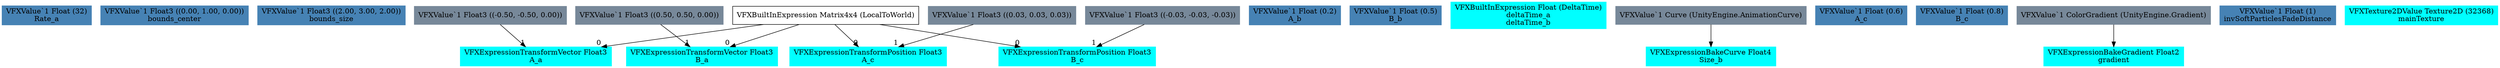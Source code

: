 digraph G {
node0 [shape="box" color="steelblue" style="filled" label="VFXValue`1 Float (32)
Rate_a"]
node1 [shape="box" color="steelblue" style="filled" label="VFXValue`1 Float3 ((0.00, 1.00, 0.00))
bounds_center"]
node2 [shape="box" color="steelblue" style="filled" label="VFXValue`1 Float3 ((2.00, 3.00, 2.00))
bounds_size"]
node3 [shape="box" color="cyan" style="filled" label="VFXExpressionTransformVector Float3
A_a"]
node4 [shape="box" label="VFXBuiltInExpression Matrix4x4 (LocalToWorld)"]
node5 [shape="box" color="lightslategray" style="filled" label="VFXValue`1 Float3 ((-0.50, -0.50, 0.00))"]
node6 [shape="box" color="cyan" style="filled" label="VFXExpressionTransformVector Float3
B_a"]
node7 [shape="box" color="lightslategray" style="filled" label="VFXValue`1 Float3 ((0.50, 0.50, 0.00))"]
node8 [shape="box" color="steelblue" style="filled" label="VFXValue`1 Float (0.2)
A_b"]
node9 [shape="box" color="steelblue" style="filled" label="VFXValue`1 Float (0.5)
B_b"]
node10 [shape="box" color="cyan" style="filled" label="VFXExpressionTransformPosition Float3
A_c"]
node11 [shape="box" color="lightslategray" style="filled" label="VFXValue`1 Float3 ((0.03, 0.03, 0.03))"]
node12 [shape="box" color="cyan" style="filled" label="VFXExpressionTransformPosition Float3
B_c"]
node13 [shape="box" color="lightslategray" style="filled" label="VFXValue`1 Float3 ((-0.03, -0.03, -0.03))"]
node14 [shape="box" color="cyan" style="filled" label="VFXBuiltInExpression Float (DeltaTime)
deltaTime_a
deltaTime_b"]
node15 [shape="box" color="cyan" style="filled" label="VFXExpressionBakeCurve Float4
Size_b"]
node16 [shape="box" color="lightslategray" style="filled" label="VFXValue`1 Curve (UnityEngine.AnimationCurve)"]
node17 [shape="box" color="steelblue" style="filled" label="VFXValue`1 Float (0.6)
A_c"]
node18 [shape="box" color="steelblue" style="filled" label="VFXValue`1 Float (0.8)
B_c"]
node19 [shape="box" color="cyan" style="filled" label="VFXExpressionBakeGradient Float2
gradient"]
node20 [shape="box" color="lightslategray" style="filled" label="VFXValue`1 ColorGradient (UnityEngine.Gradient)"]
node21 [shape="box" color="steelblue" style="filled" label="VFXValue`1 Float (1)
invSoftParticlesFadeDistance"]
node22 [shape="box" color="cyan" style="filled" label="VFXTexture2DValue Texture2D (32368)
mainTexture"]
node4 -> node3 [headlabel="0"]
node5 -> node3 [headlabel="1"]
node4 -> node6 [headlabel="0"]
node7 -> node6 [headlabel="1"]
node4 -> node10 [headlabel="0"]
node11 -> node10 [headlabel="1"]
node4 -> node12 [headlabel="0"]
node13 -> node12 [headlabel="1"]
node16 -> node15 
node20 -> node19 
}
